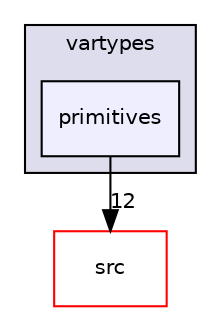 digraph "ssl-vision/build/src/shared/vartypes/primitives" {
  compound=true
  node [ fontsize="10", fontname="Helvetica"];
  edge [ labelfontsize="10", labelfontname="Helvetica"];
  subgraph clusterdir_aa8e1a6394596d31007bd9454c1c249c {
    graph [ bgcolor="#ddddee", pencolor="black", label="vartypes" fontname="Helvetica", fontsize="10", URL="dir_aa8e1a6394596d31007bd9454c1c249c.html"]
  dir_6c8520c255f6a14d71999e39fdae7a2f [shape=box, label="primitives", style="filled", fillcolor="#eeeeff", pencolor="black", URL="dir_6c8520c255f6a14d71999e39fdae7a2f.html"];
  }
  dir_bcadbfb4438c878576aec4f093d74922 [shape=box label="src" fillcolor="white" style="filled" color="red" URL="dir_bcadbfb4438c878576aec4f093d74922.html"];
  dir_6c8520c255f6a14d71999e39fdae7a2f->dir_bcadbfb4438c878576aec4f093d74922 [headlabel="12", labeldistance=1.5 headhref="dir_000067_000018.html"];
}
